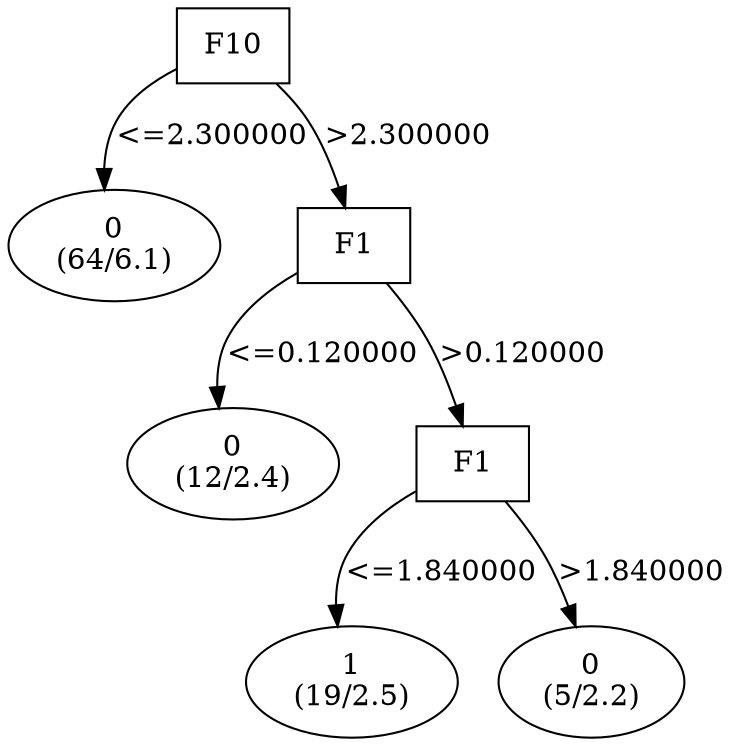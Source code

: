 digraph YaDT {
n0 [ shape=box, label="F10\n"]
n0 -> n1 [label="<=2.300000"]
n1 [ shape=ellipse, label="0\n(64/6.1)"]
n0 -> n2 [label=">2.300000"]
n2 [ shape=box, label="F1\n"]
n2 -> n3 [label="<=0.120000"]
n3 [ shape=ellipse, label="0\n(12/2.4)"]
n2 -> n4 [label=">0.120000"]
n4 [ shape=box, label="F1\n"]
n4 -> n5 [label="<=1.840000"]
n5 [ shape=ellipse, label="1\n(19/2.5)"]
n4 -> n6 [label=">1.840000"]
n6 [ shape=ellipse, label="0\n(5/2.2)"]
}
